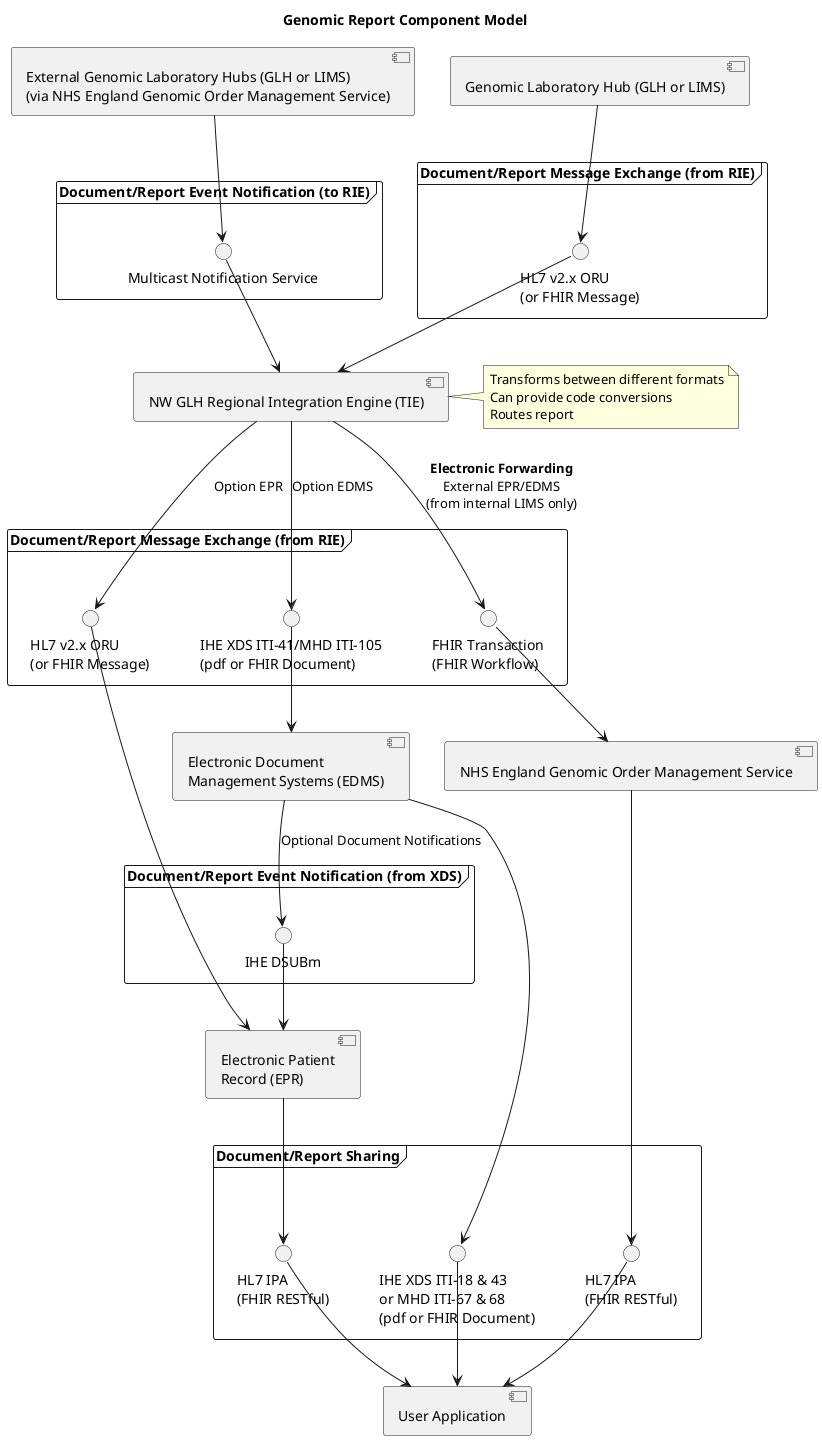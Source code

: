 @startuml

title "Genomic Report Component Model"

component "Genomic Laboratory Hub (GLH or LIMS)" as LIMS
component "External Genomic Laboratory Hubs (GLH or LIMS)\n(via NHS England Genomic Order Management Service)" as xLIMS

component "Electronic Patient\nRecord (EPR)" as EPR

component "Electronic Document\nManagement Systems (EDMS)" as EDMS

component "NW GLH Regional Integration Engine (TIE)" as TIE
component "NHS England Genomic Order Management Service" as GOMS

frame "Document/Report Event Notification (to RIE)" as xNofify1 {
 interface "Multicast Notification Service" as MNS
}
frame "Document/Report Event Notification (from XDS)" as xNofify2 {
interface "IHE DSUBm" as DSUBm
}

frame "Document/Report Message Exchange (from RIE)" as xChange1 {
 interface "HL7 v2.x ORU\n(or FHIR Message)" as HL7_ORU1
}

frame "Document/Report Message Exchange (from RIE)" as xChange2 {

 interface "HL7 v2.x ORU\n(or FHIR Message)" as HL7_ORU2
 interface "IHE XDS ITI-41/MHD ITI-105\n(pdf or FHIR Document)" as MHD105
 interface "FHIR Transaction\n(FHIR Workflow)" as Transaction
}


frame "Document/Report Sharing" as xShare {
  interface "HL7 IPA\n(FHIR RESTful)" as IPA
  interface "IHE XDS ITI-18 & 43\nor MHD ITI-67 & 68\n(pdf or FHIR Document)" as MHD67
  interface "HL7 IPA\n(FHIR RESTful)" as IPA2
}




component "User Application" as user

LIMS -d-> HL7_ORU1
HL7_ORU1 -d-> TIE

xLIMS -d-> MNS
MNS -d-> TIE

TIE -d-> HL7_ORU2 : Option EPR
HL7_ORU2 -d-> EPR

TIE -d-> MHD105 : Option EDMS
MHD105 -d-> EDMS

TIE -d-> Transaction : **Electronic Forwarding**\nExternal EPR/EDMS\n(from internal LIMS only)
Transaction -d-> GOMS
GOMS -d-> IPA2

EDMS -d-> MHD67
EPR -d-> IPA

IPA -d-> user
MHD67 -d-> user
IPA2 -d-> user

EDMS --> DSUBm : Optional Document Notifications
DSUBm --> EPR

note right of TIE
Transforms between different formats
Can provide code conversions
Routes report
end note

@enduml
